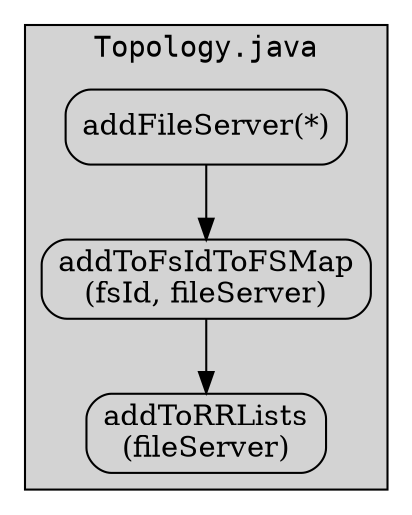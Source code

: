 digraph G {
	compound = false;
	fontname = "Courier";
	node [shape="box",style="rounded"];

	subgraph cluster_0 {
		label = "Topology.java";
		style = "filled";

		addFileServer [label="addFileServer(*)"];
		addToFsIdToFSMap [label="addToFsIdToFSMap\n(fsId, fileServer)"];
		addToRRLists [label="addToRRLists\n(fileServer)"];

		addFileServer -> addToFsIdToFSMap;
		addToFsIdToFSMap -> addToRRLists;
	}
}
